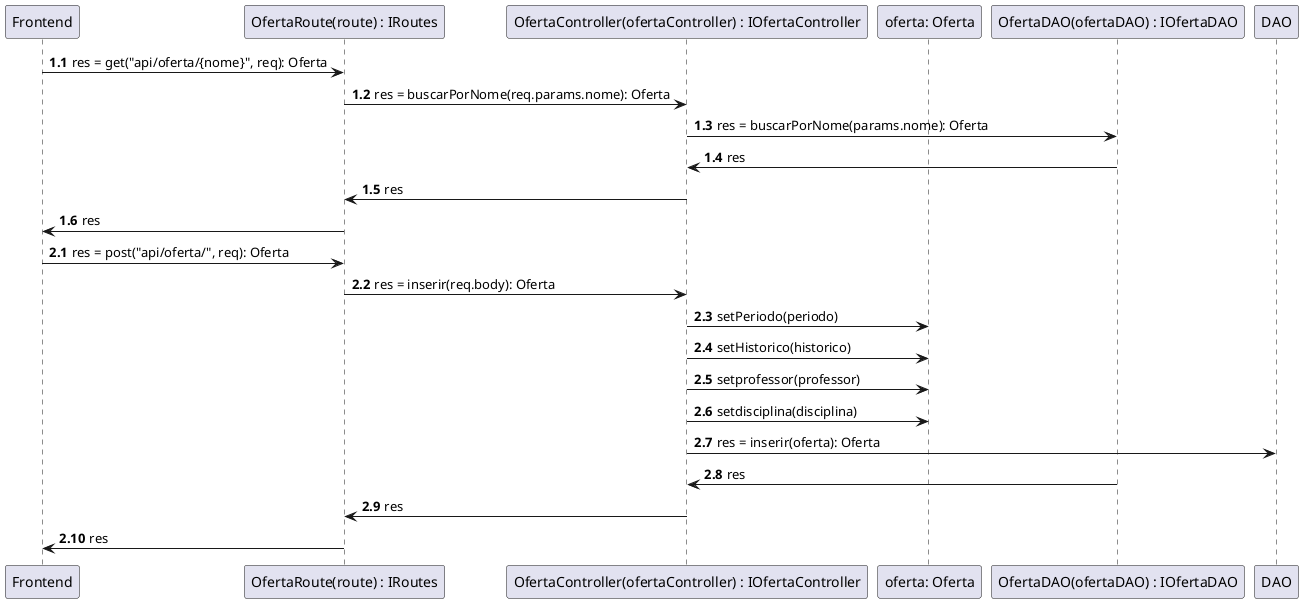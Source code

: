 @startuml Diagrama de Sequência - Criar - Oferta

participant Frontend as Frontend
participant "OfertaRoute(route) : IRoutes" as Routes
participant "OfertaController(ofertaController) : IOfertaController" as OfertaController
participant "oferta: Oferta" as Oferta
participant "OfertaDAO(ofertaDAO) : IOfertaDAO" as OfertaDAO

autonumber 1.1
' Verificar se oferta existe
Frontend->Routes: res = get("api/oferta/{nome}", req): Oferta
Routes->OfertaController: res = buscarPorNome(req.params.nome): Oferta
OfertaController->OfertaDAO: res = buscarPorNome(params.nome): Oferta
OfertaDAO->OfertaController: res
OfertaController->Routes: res
Routes->Frontend: res

autonumber inc A
' Armazenar oferta
Frontend->Routes: res = post("api/oferta/", req): Oferta
Routes->OfertaController: res = inserir(req.body): Oferta
OfertaController->Oferta: setPeriodo(periodo)
OfertaController->Oferta: setHistorico(historico)
OfertaController->Oferta: setprofessor(professor)
OfertaController->Oferta: setdisciplina(disciplina)
OfertaController->DAO: res = inserir(oferta): Oferta
OfertaDAO->OfertaController: res
OfertaController->Routes: res
Routes->Frontend: res
